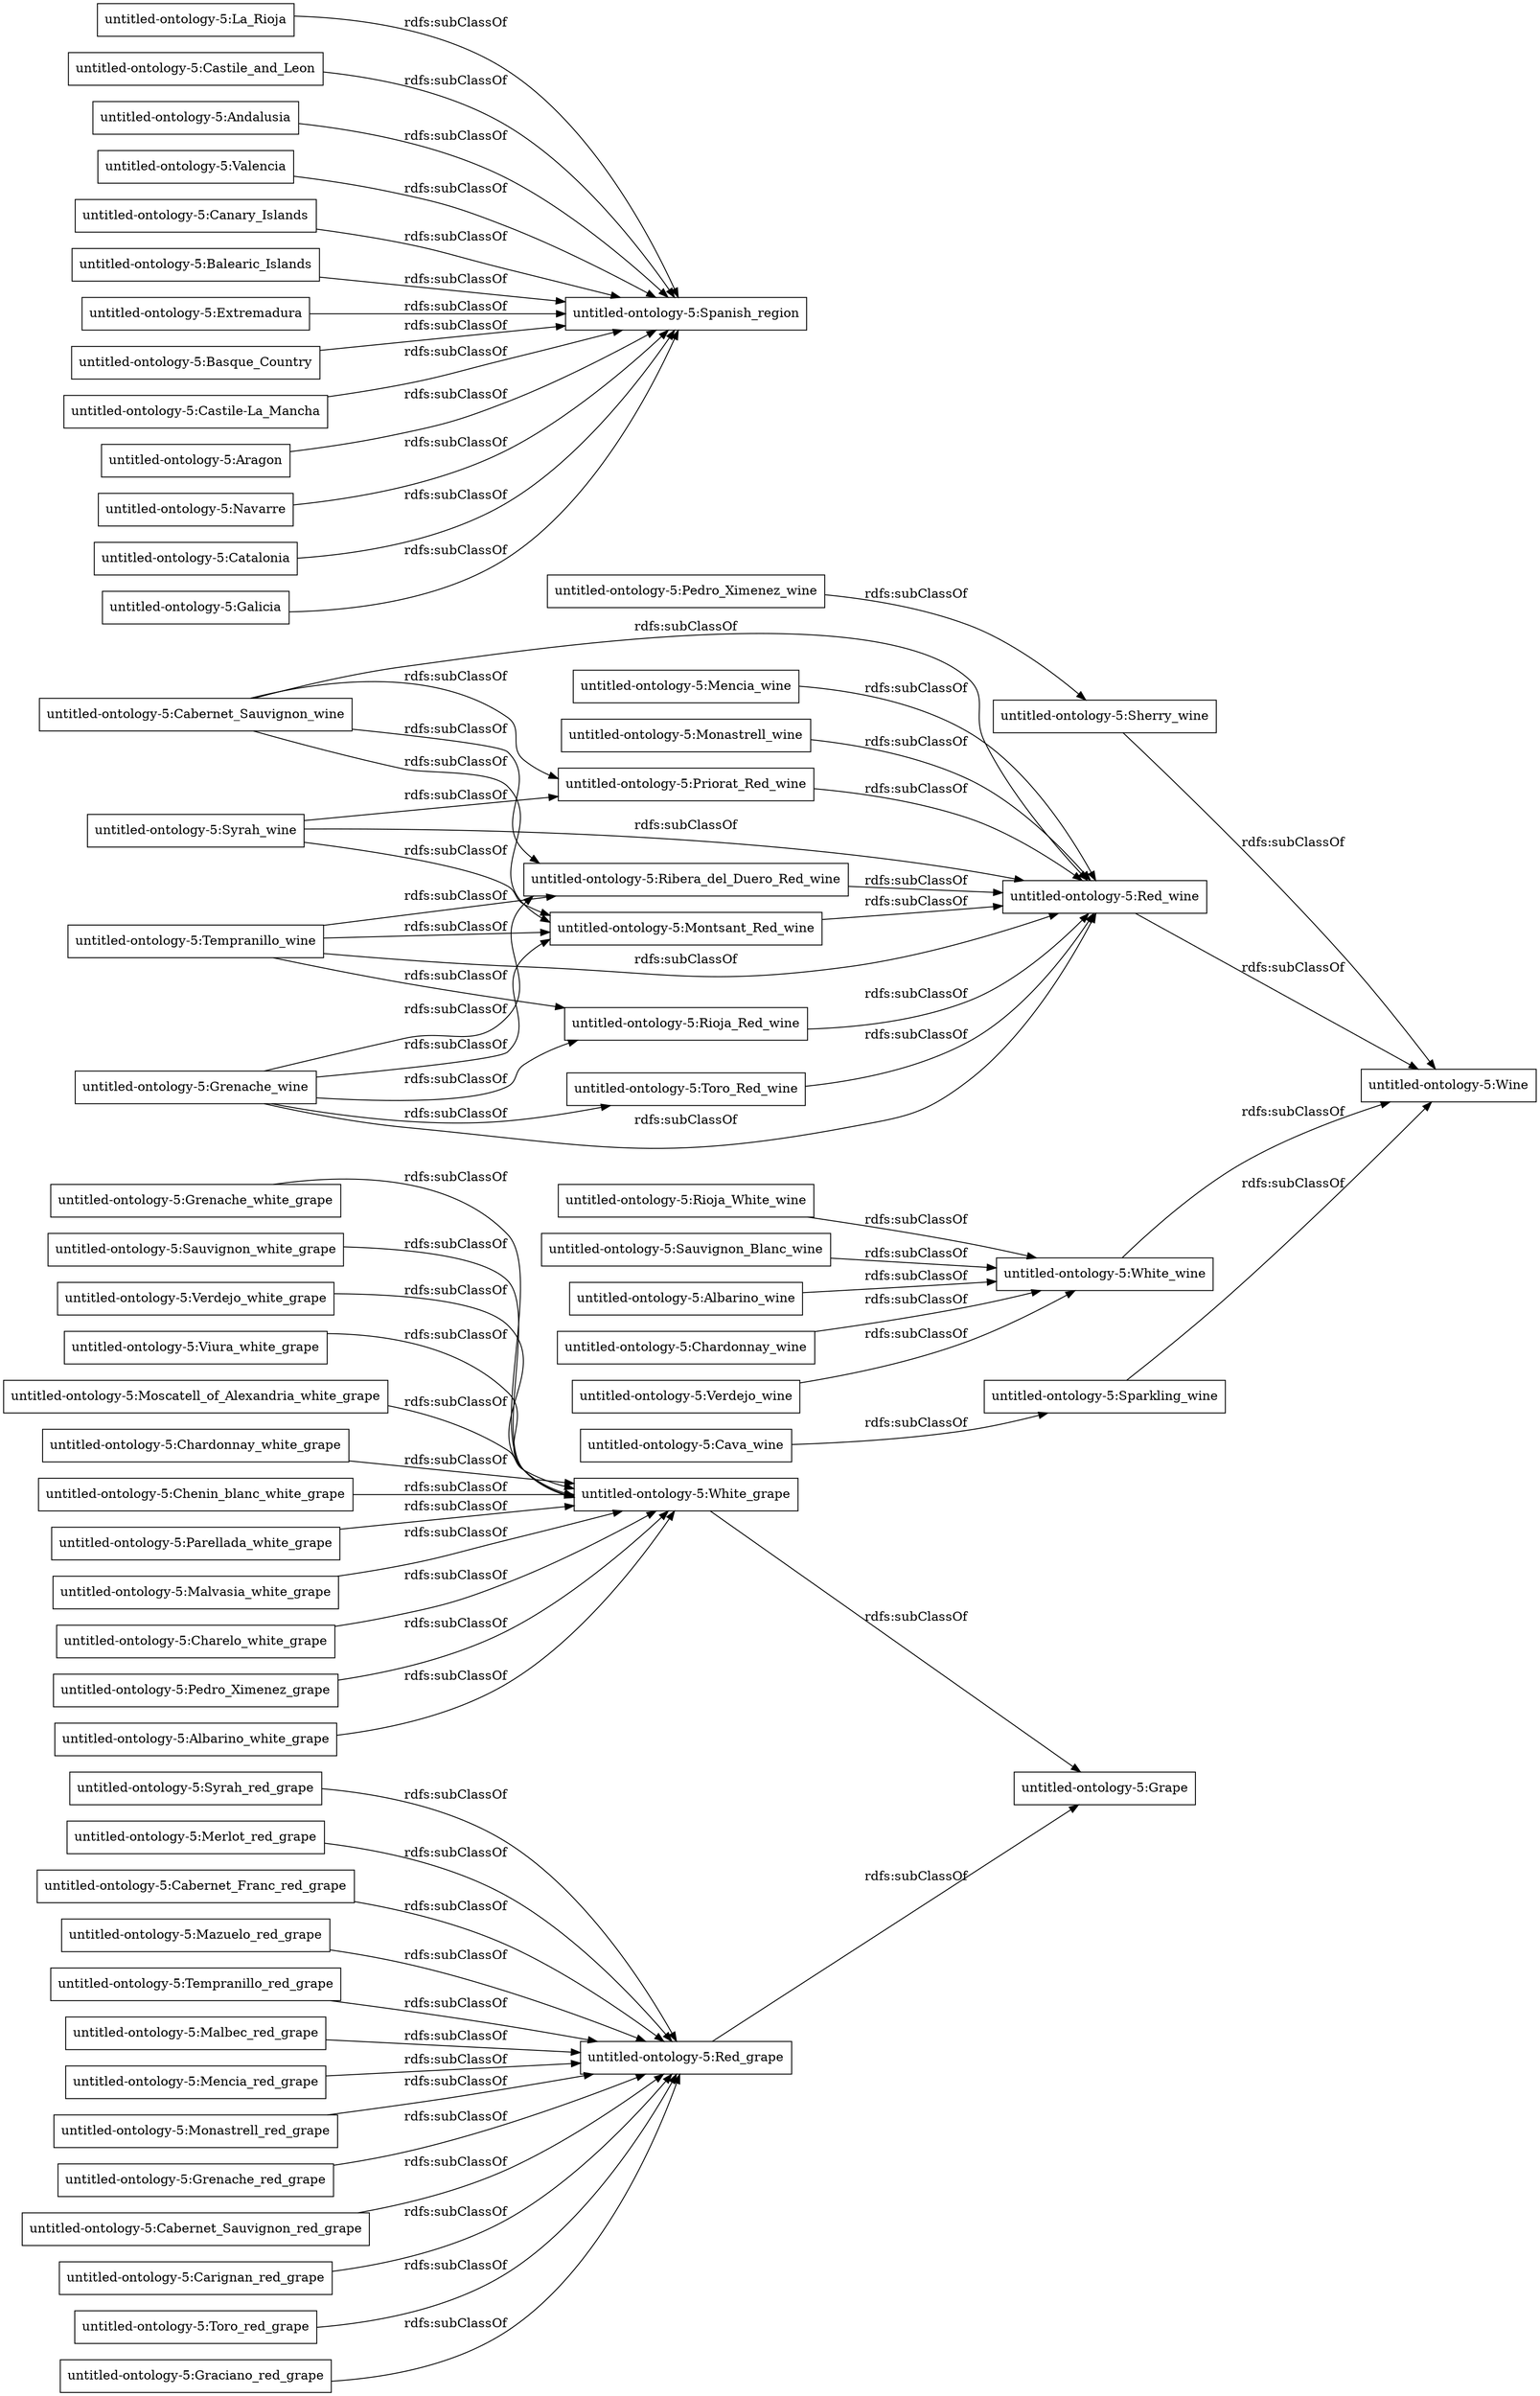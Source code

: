 digraph ar2dtool_diagram { 
rankdir=LR;
size="1000"
node [shape = rectangle, color="black"]; "untitled-ontology-5:Syrah_red_grape" "untitled-ontology-5:Sauvignon_white_grape" "untitled-ontology-5:Toro_Red_wine" "untitled-ontology-5:Chardonnay_wine" "untitled-ontology-5:Verdejo_white_grape" "untitled-ontology-5:La_Rioja" "untitled-ontology-5:Viura_white_grape" "untitled-ontology-5:Moscatell_of_Alexandria_white_grape" "untitled-ontology-5:Verdejo_wine" "untitled-ontology-5:Chardonnay_white_grape" "untitled-ontology-5:Castile_and_Leon" "untitled-ontology-5:Chenin_blanc_white_grape" "untitled-ontology-5:Merlot_red_grape" "untitled-ontology-5:Rioja_Red_wine" "untitled-ontology-5:Andalusia" "untitled-ontology-5:Sherry_wine" "untitled-ontology-5:Parellada_white_grape" "untitled-ontology-5:Valencia" "untitled-ontology-5:Cabernet_Franc_red_grape" "untitled-ontology-5:Spanish_region" "untitled-ontology-5:Red_wine" "untitled-ontology-5:Canary_Islands" "untitled-ontology-5:Balearic_Islands" "untitled-ontology-5:Mazuelo_red_grape" "untitled-ontology-5:Pedro_Ximenez_wine" "untitled-ontology-5:Tempranillo_red_grape" "untitled-ontology-5:Grenache_wine" "untitled-ontology-5:Malbec_red_grape" "untitled-ontology-5:White_wine" "untitled-ontology-5:Mencia_red_grape" "untitled-ontology-5:Syrah_wine" "untitled-ontology-5:Extremadura" "untitled-ontology-5:Priorat_Red_wine" "untitled-ontology-5:Malvasia_white_grape" "untitled-ontology-5:Basque_Country" "untitled-ontology-5:Charelo_white_grape" "untitled-ontology-5:Red_grape" "untitled-ontology-5:Mencia_wine" "untitled-ontology-5:Sparkling_wine" "untitled-ontology-5:Cava_wine" "untitled-ontology-5:Monastrell_wine" "untitled-ontology-5:Cabernet_Sauvignon_wine" "untitled-ontology-5:Pedro_Ximenez_grape" "untitled-ontology-5:Albarino_white_grape" "untitled-ontology-5:Wine" "untitled-ontology-5:Castile-La_Mancha" "untitled-ontology-5:Tempranillo_wine" "untitled-ontology-5:Ribera_del_Duero_Red_wine" "untitled-ontology-5:Aragon" "untitled-ontology-5:Rioja_White_wine" "untitled-ontology-5:Grape" "untitled-ontology-5:Sauvignon_Blanc_wine" "untitled-ontology-5:Monastrell_red_grape" "untitled-ontology-5:Montsant_Red_wine" "untitled-ontology-5:Navarre" "untitled-ontology-5:Grenache_red_grape" "untitled-ontology-5:Catalonia" "untitled-ontology-5:Cabernet_Sauvignon_red_grape" "untitled-ontology-5:Carignan_red_grape" "untitled-ontology-5:Toro_red_grape" "untitled-ontology-5:Galicia" "untitled-ontology-5:Albarino_wine" "untitled-ontology-5:White_grape" "untitled-ontology-5:Graciano_red_grape" "untitled-ontology-5:Grenache_white_grape" ; /*classes style*/
	"untitled-ontology-5:Mencia_red_grape" -> "untitled-ontology-5:Red_grape" [ label = "rdfs:subClassOf" ];
	"untitled-ontology-5:Basque_Country" -> "untitled-ontology-5:Spanish_region" [ label = "rdfs:subClassOf" ];
	"untitled-ontology-5:Viura_white_grape" -> "untitled-ontology-5:White_grape" [ label = "rdfs:subClassOf" ];
	"untitled-ontology-5:Monastrell_red_grape" -> "untitled-ontology-5:Red_grape" [ label = "rdfs:subClassOf" ];
	"untitled-ontology-5:Verdejo_wine" -> "untitled-ontology-5:White_wine" [ label = "rdfs:subClassOf" ];
	"untitled-ontology-5:Tempranillo_wine" -> "untitled-ontology-5:Rioja_Red_wine" [ label = "rdfs:subClassOf" ];
	"untitled-ontology-5:Tempranillo_wine" -> "untitled-ontology-5:Ribera_del_Duero_Red_wine" [ label = "rdfs:subClassOf" ];
	"untitled-ontology-5:Tempranillo_wine" -> "untitled-ontology-5:Red_wine" [ label = "rdfs:subClassOf" ];
	"untitled-ontology-5:Tempranillo_wine" -> "untitled-ontology-5:Montsant_Red_wine" [ label = "rdfs:subClassOf" ];
	"untitled-ontology-5:Toro_Red_wine" -> "untitled-ontology-5:Red_wine" [ label = "rdfs:subClassOf" ];
	"untitled-ontology-5:Mazuelo_red_grape" -> "untitled-ontology-5:Red_grape" [ label = "rdfs:subClassOf" ];
	"untitled-ontology-5:White_wine" -> "untitled-ontology-5:Wine" [ label = "rdfs:subClassOf" ];
	"untitled-ontology-5:Red_grape" -> "untitled-ontology-5:Grape" [ label = "rdfs:subClassOf" ];
	"untitled-ontology-5:Castile-La_Mancha" -> "untitled-ontology-5:Spanish_region" [ label = "rdfs:subClassOf" ];
	"untitled-ontology-5:Valencia" -> "untitled-ontology-5:Spanish_region" [ label = "rdfs:subClassOf" ];
	"untitled-ontology-5:Rioja_White_wine" -> "untitled-ontology-5:White_wine" [ label = "rdfs:subClassOf" ];
	"untitled-ontology-5:Toro_red_grape" -> "untitled-ontology-5:Red_grape" [ label = "rdfs:subClassOf" ];
	"untitled-ontology-5:Sherry_wine" -> "untitled-ontology-5:Wine" [ label = "rdfs:subClassOf" ];
	"untitled-ontology-5:La_Rioja" -> "untitled-ontology-5:Spanish_region" [ label = "rdfs:subClassOf" ];
	"untitled-ontology-5:Cava_wine" -> "untitled-ontology-5:Sparkling_wine" [ label = "rdfs:subClassOf" ];
	"untitled-ontology-5:Pedro_Ximenez_wine" -> "untitled-ontology-5:Sherry_wine" [ label = "rdfs:subClassOf" ];
	"untitled-ontology-5:Catalonia" -> "untitled-ontology-5:Spanish_region" [ label = "rdfs:subClassOf" ];
	"untitled-ontology-5:Extremadura" -> "untitled-ontology-5:Spanish_region" [ label = "rdfs:subClassOf" ];
	"untitled-ontology-5:Carignan_red_grape" -> "untitled-ontology-5:Red_grape" [ label = "rdfs:subClassOf" ];
	"untitled-ontology-5:Rioja_Red_wine" -> "untitled-ontology-5:Red_wine" [ label = "rdfs:subClassOf" ];
	"untitled-ontology-5:Grenache_white_grape" -> "untitled-ontology-5:White_grape" [ label = "rdfs:subClassOf" ];
	"untitled-ontology-5:Cabernet_Sauvignon_red_grape" -> "untitled-ontology-5:Red_grape" [ label = "rdfs:subClassOf" ];
	"untitled-ontology-5:Balearic_Islands" -> "untitled-ontology-5:Spanish_region" [ label = "rdfs:subClassOf" ];
	"untitled-ontology-5:Montsant_Red_wine" -> "untitled-ontology-5:Red_wine" [ label = "rdfs:subClassOf" ];
	"untitled-ontology-5:Cabernet_Sauvignon_wine" -> "untitled-ontology-5:Ribera_del_Duero_Red_wine" [ label = "rdfs:subClassOf" ];
	"untitled-ontology-5:Cabernet_Sauvignon_wine" -> "untitled-ontology-5:Red_wine" [ label = "rdfs:subClassOf" ];
	"untitled-ontology-5:Cabernet_Sauvignon_wine" -> "untitled-ontology-5:Priorat_Red_wine" [ label = "rdfs:subClassOf" ];
	"untitled-ontology-5:Cabernet_Sauvignon_wine" -> "untitled-ontology-5:Montsant_Red_wine" [ label = "rdfs:subClassOf" ];
	"untitled-ontology-5:Chenin_blanc_white_grape" -> "untitled-ontology-5:White_grape" [ label = "rdfs:subClassOf" ];
	"untitled-ontology-5:Pedro_Ximenez_grape" -> "untitled-ontology-5:White_grape" [ label = "rdfs:subClassOf" ];
	"untitled-ontology-5:Chardonnay_white_grape" -> "untitled-ontology-5:White_grape" [ label = "rdfs:subClassOf" ];
	"untitled-ontology-5:Malbec_red_grape" -> "untitled-ontology-5:Red_grape" [ label = "rdfs:subClassOf" ];
	"untitled-ontology-5:Sparkling_wine" -> "untitled-ontology-5:Wine" [ label = "rdfs:subClassOf" ];
	"untitled-ontology-5:Malvasia_white_grape" -> "untitled-ontology-5:White_grape" [ label = "rdfs:subClassOf" ];
	"untitled-ontology-5:Priorat_Red_wine" -> "untitled-ontology-5:Red_wine" [ label = "rdfs:subClassOf" ];
	"untitled-ontology-5:Moscatell_of_Alexandria_white_grape" -> "untitled-ontology-5:White_grape" [ label = "rdfs:subClassOf" ];
	"untitled-ontology-5:Ribera_del_Duero_Red_wine" -> "untitled-ontology-5:Red_wine" [ label = "rdfs:subClassOf" ];
	"untitled-ontology-5:Galicia" -> "untitled-ontology-5:Spanish_region" [ label = "rdfs:subClassOf" ];
	"untitled-ontology-5:Monastrell_wine" -> "untitled-ontology-5:Red_wine" [ label = "rdfs:subClassOf" ];
	"untitled-ontology-5:Parellada_white_grape" -> "untitled-ontology-5:White_grape" [ label = "rdfs:subClassOf" ];
	"untitled-ontology-5:Navarre" -> "untitled-ontology-5:Spanish_region" [ label = "rdfs:subClassOf" ];
	"untitled-ontology-5:Syrah_wine" -> "untitled-ontology-5:Red_wine" [ label = "rdfs:subClassOf" ];
	"untitled-ontology-5:Syrah_wine" -> "untitled-ontology-5:Priorat_Red_wine" [ label = "rdfs:subClassOf" ];
	"untitled-ontology-5:Syrah_wine" -> "untitled-ontology-5:Montsant_Red_wine" [ label = "rdfs:subClassOf" ];
	"untitled-ontology-5:Graciano_red_grape" -> "untitled-ontology-5:Red_grape" [ label = "rdfs:subClassOf" ];
	"untitled-ontology-5:Sauvignon_Blanc_wine" -> "untitled-ontology-5:White_wine" [ label = "rdfs:subClassOf" ];
	"untitled-ontology-5:Andalusia" -> "untitled-ontology-5:Spanish_region" [ label = "rdfs:subClassOf" ];
	"untitled-ontology-5:Grenache_wine" -> "untitled-ontology-5:Toro_Red_wine" [ label = "rdfs:subClassOf" ];
	"untitled-ontology-5:Grenache_wine" -> "untitled-ontology-5:Rioja_Red_wine" [ label = "rdfs:subClassOf" ];
	"untitled-ontology-5:Grenache_wine" -> "untitled-ontology-5:Ribera_del_Duero_Red_wine" [ label = "rdfs:subClassOf" ];
	"untitled-ontology-5:Grenache_wine" -> "untitled-ontology-5:Red_wine" [ label = "rdfs:subClassOf" ];
	"untitled-ontology-5:Grenache_wine" -> "untitled-ontology-5:Montsant_Red_wine" [ label = "rdfs:subClassOf" ];
	"untitled-ontology-5:Grenache_red_grape" -> "untitled-ontology-5:Red_grape" [ label = "rdfs:subClassOf" ];
	"untitled-ontology-5:Canary_Islands" -> "untitled-ontology-5:Spanish_region" [ label = "rdfs:subClassOf" ];
	"untitled-ontology-5:Cabernet_Franc_red_grape" -> "untitled-ontology-5:Red_grape" [ label = "rdfs:subClassOf" ];
	"untitled-ontology-5:White_grape" -> "untitled-ontology-5:Grape" [ label = "rdfs:subClassOf" ];
	"untitled-ontology-5:Castile_and_Leon" -> "untitled-ontology-5:Spanish_region" [ label = "rdfs:subClassOf" ];
	"untitled-ontology-5:Albarino_white_grape" -> "untitled-ontology-5:White_grape" [ label = "rdfs:subClassOf" ];
	"untitled-ontology-5:Albarino_wine" -> "untitled-ontology-5:White_wine" [ label = "rdfs:subClassOf" ];
	"untitled-ontology-5:Chardonnay_wine" -> "untitled-ontology-5:White_wine" [ label = "rdfs:subClassOf" ];
	"untitled-ontology-5:Mencia_wine" -> "untitled-ontology-5:Red_wine" [ label = "rdfs:subClassOf" ];
	"untitled-ontology-5:Merlot_red_grape" -> "untitled-ontology-5:Red_grape" [ label = "rdfs:subClassOf" ];
	"untitled-ontology-5:Sauvignon_white_grape" -> "untitled-ontology-5:White_grape" [ label = "rdfs:subClassOf" ];
	"untitled-ontology-5:Syrah_red_grape" -> "untitled-ontology-5:Red_grape" [ label = "rdfs:subClassOf" ];
	"untitled-ontology-5:Verdejo_white_grape" -> "untitled-ontology-5:White_grape" [ label = "rdfs:subClassOf" ];
	"untitled-ontology-5:Charelo_white_grape" -> "untitled-ontology-5:White_grape" [ label = "rdfs:subClassOf" ];
	"untitled-ontology-5:Red_wine" -> "untitled-ontology-5:Wine" [ label = "rdfs:subClassOf" ];
	"untitled-ontology-5:Tempranillo_red_grape" -> "untitled-ontology-5:Red_grape" [ label = "rdfs:subClassOf" ];
	"untitled-ontology-5:Aragon" -> "untitled-ontology-5:Spanish_region" [ label = "rdfs:subClassOf" ];

}
